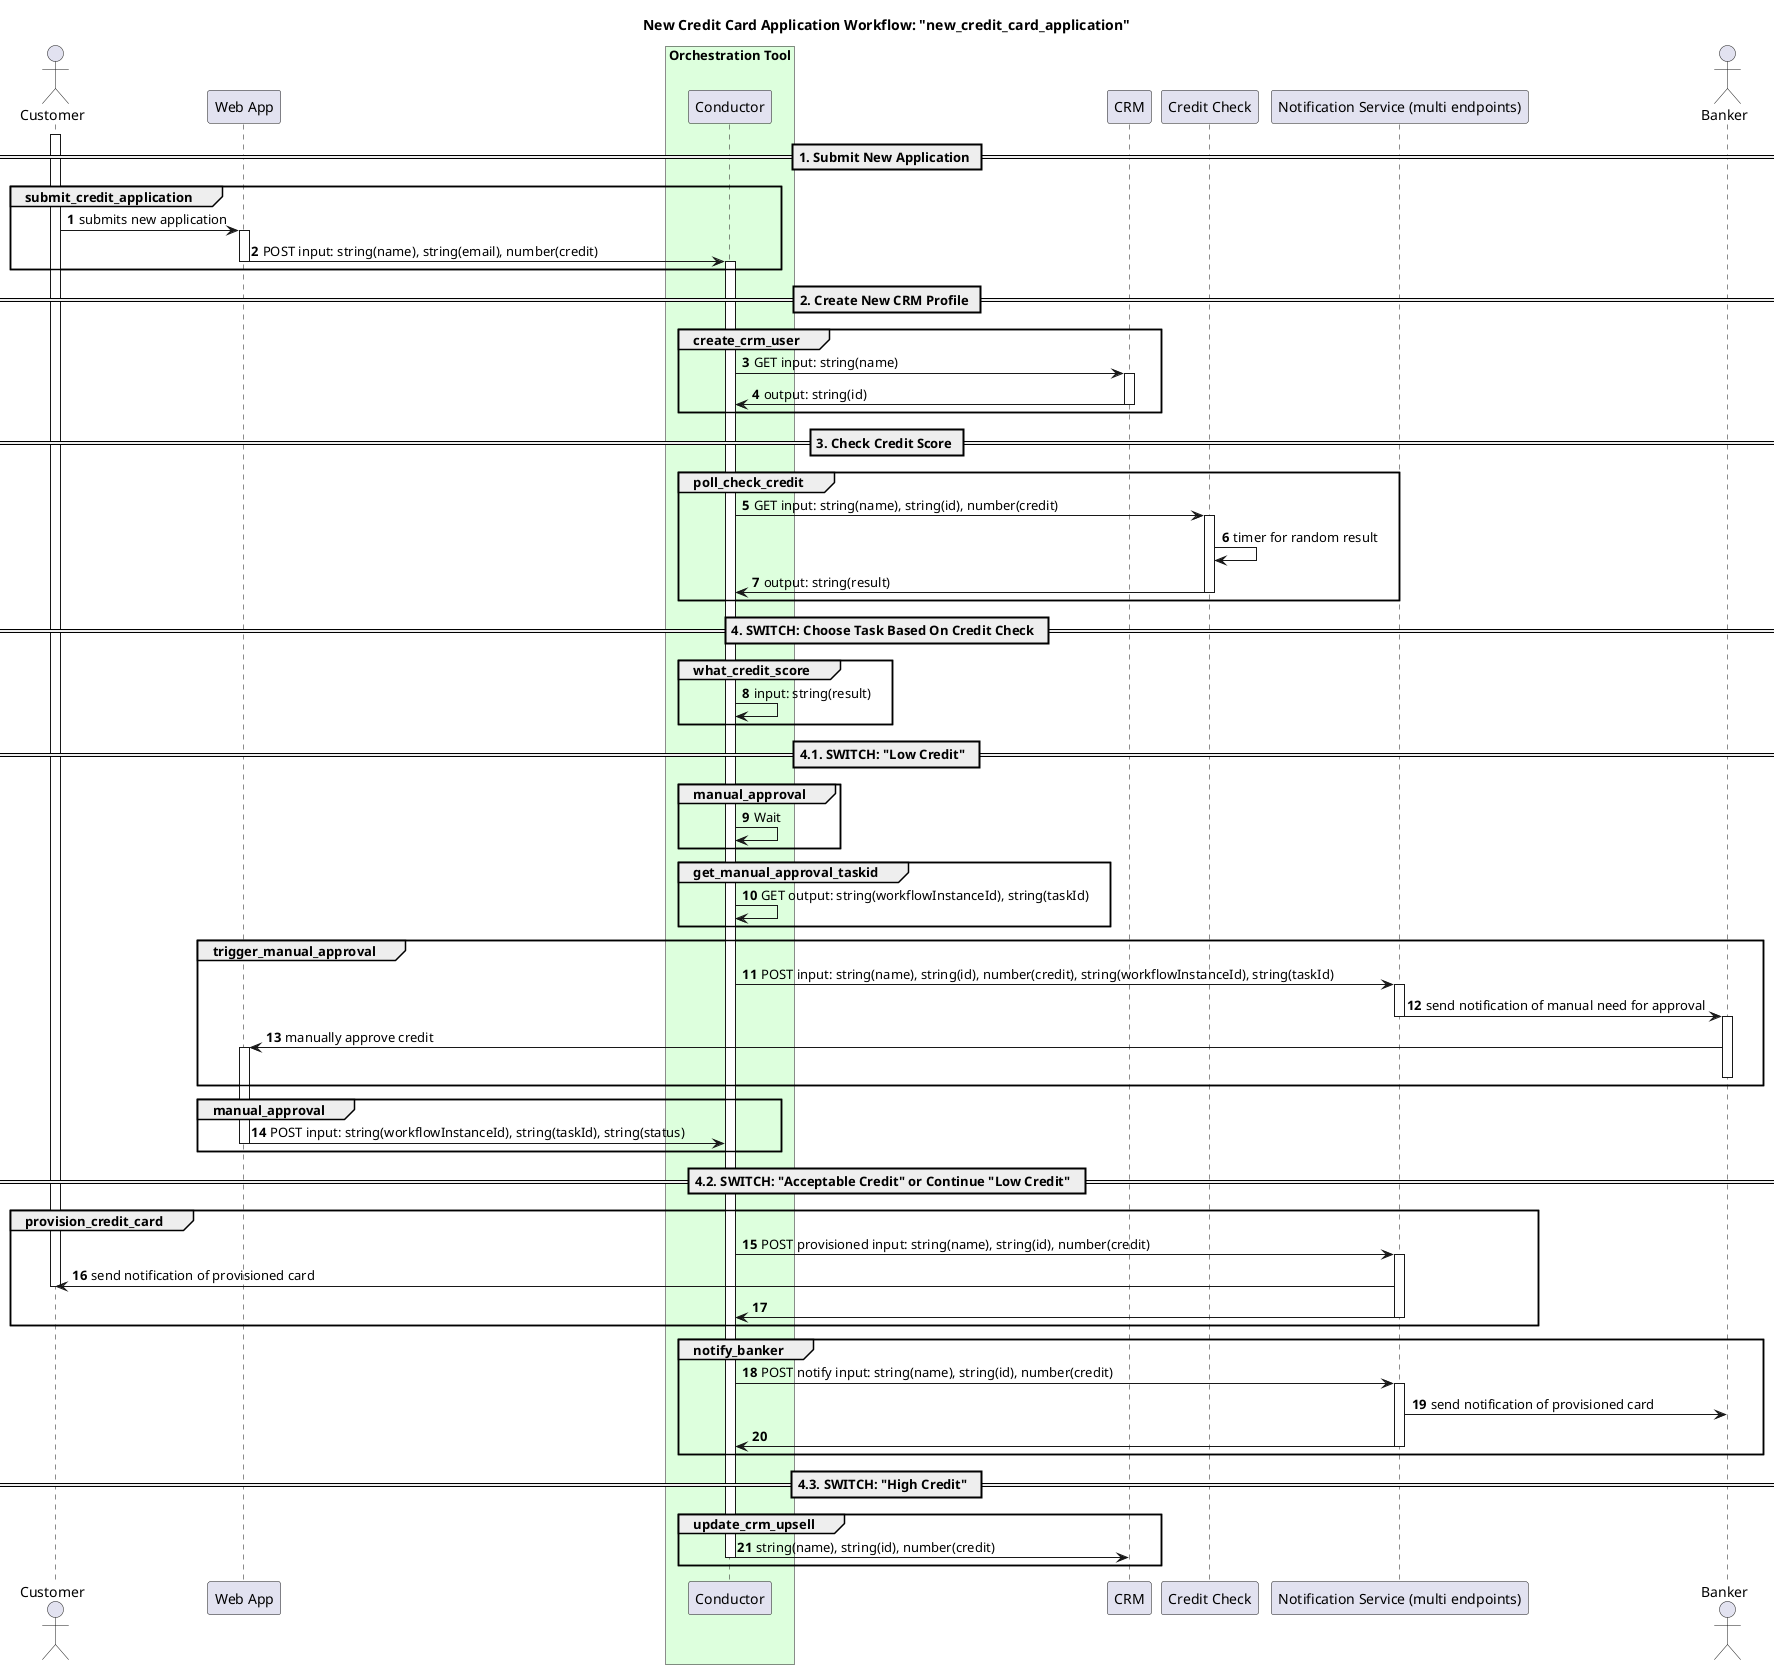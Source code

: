 @startuml credit-card-workflow
title New Credit Card Application Workflow: "new_credit_card_application"

autonumber

actor Customer

participant "Web App" as App

box "Orchestration Tool" #DDFFDD
  participant Conductor
end box

participant CRM

participant "Credit Check" as Checker

participant "Notification Service (multi endpoints)" as Notifier

actor Banker

== 1. Submit New Application ==
autonumber
activate Customer
group submit_credit_application
Customer -> App: submits new application
activate App
App -> Conductor: POST input: string(name), string(email), number(credit)
deactivate App
activate Conductor
end

== 2. Create New CRM Profile ==
activate Conductor
group create_crm_user
Conductor -> CRM: GET input: string(name)
activate CRM
CRM -> Conductor: output: string(id)
deactivate CRM
end

== 3. Check Credit Score ==
group poll_check_credit
Conductor -> Checker: GET input: string(name), string(id), number(credit)
activate Checker
Checker -> Checker: timer for random result
Checker -> Conductor: output: string(result)
deactivate Checker
end

== 4. SWITCH: Choose Task Based On Credit Check  ==
group what_credit_score
Conductor -> Conductor: input: string(result)
end

== 4.1. SWITCH: "Low Credit"  ==
group manual_approval
Conductor -> Conductor: Wait
end

group get_manual_approval_taskid
Conductor -> Conductor: GET output: string(workflowInstanceId), string(taskId)
end

group trigger_manual_approval
Conductor -> Notifier: POST input: string(name), string(id), number(credit), string(workflowInstanceId), string(taskId)
activate Notifier
Notifier -> Banker: send notification of manual need for approval
deactivate Notifier
activate Banker
Banker -> App: manually approve credit
activate App
deactivate Banker
end

group manual_approval
App -> Conductor: POST input: string(workflowInstanceId), string(taskId), string(status)
deactivate App
end

== 4.2. SWITCH: "Acceptable Credit" or Continue "Low Credit"  ==

group provision_credit_card
Conductor -> Notifier: POST provisioned input: string(name), string(id), number(credit)
activate Notifier
Notifier -> Customer: send notification of provisioned card
deactivate Customer
Notifier -> Conductor
deactivate Notifier
end

group notify_banker
Conductor -> Notifier: POST notify input: string(name), string(id), number(credit)
activate Notifier
Notifier -> Banker: send notification of provisioned card
Notifier -> Conductor
deactivate Notifier
end

== 4.3. SWITCH: "High Credit"  ==

group update_crm_upsell
Conductor -> CRM: string(name), string(id), number(credit)
deactivate Conductor
end